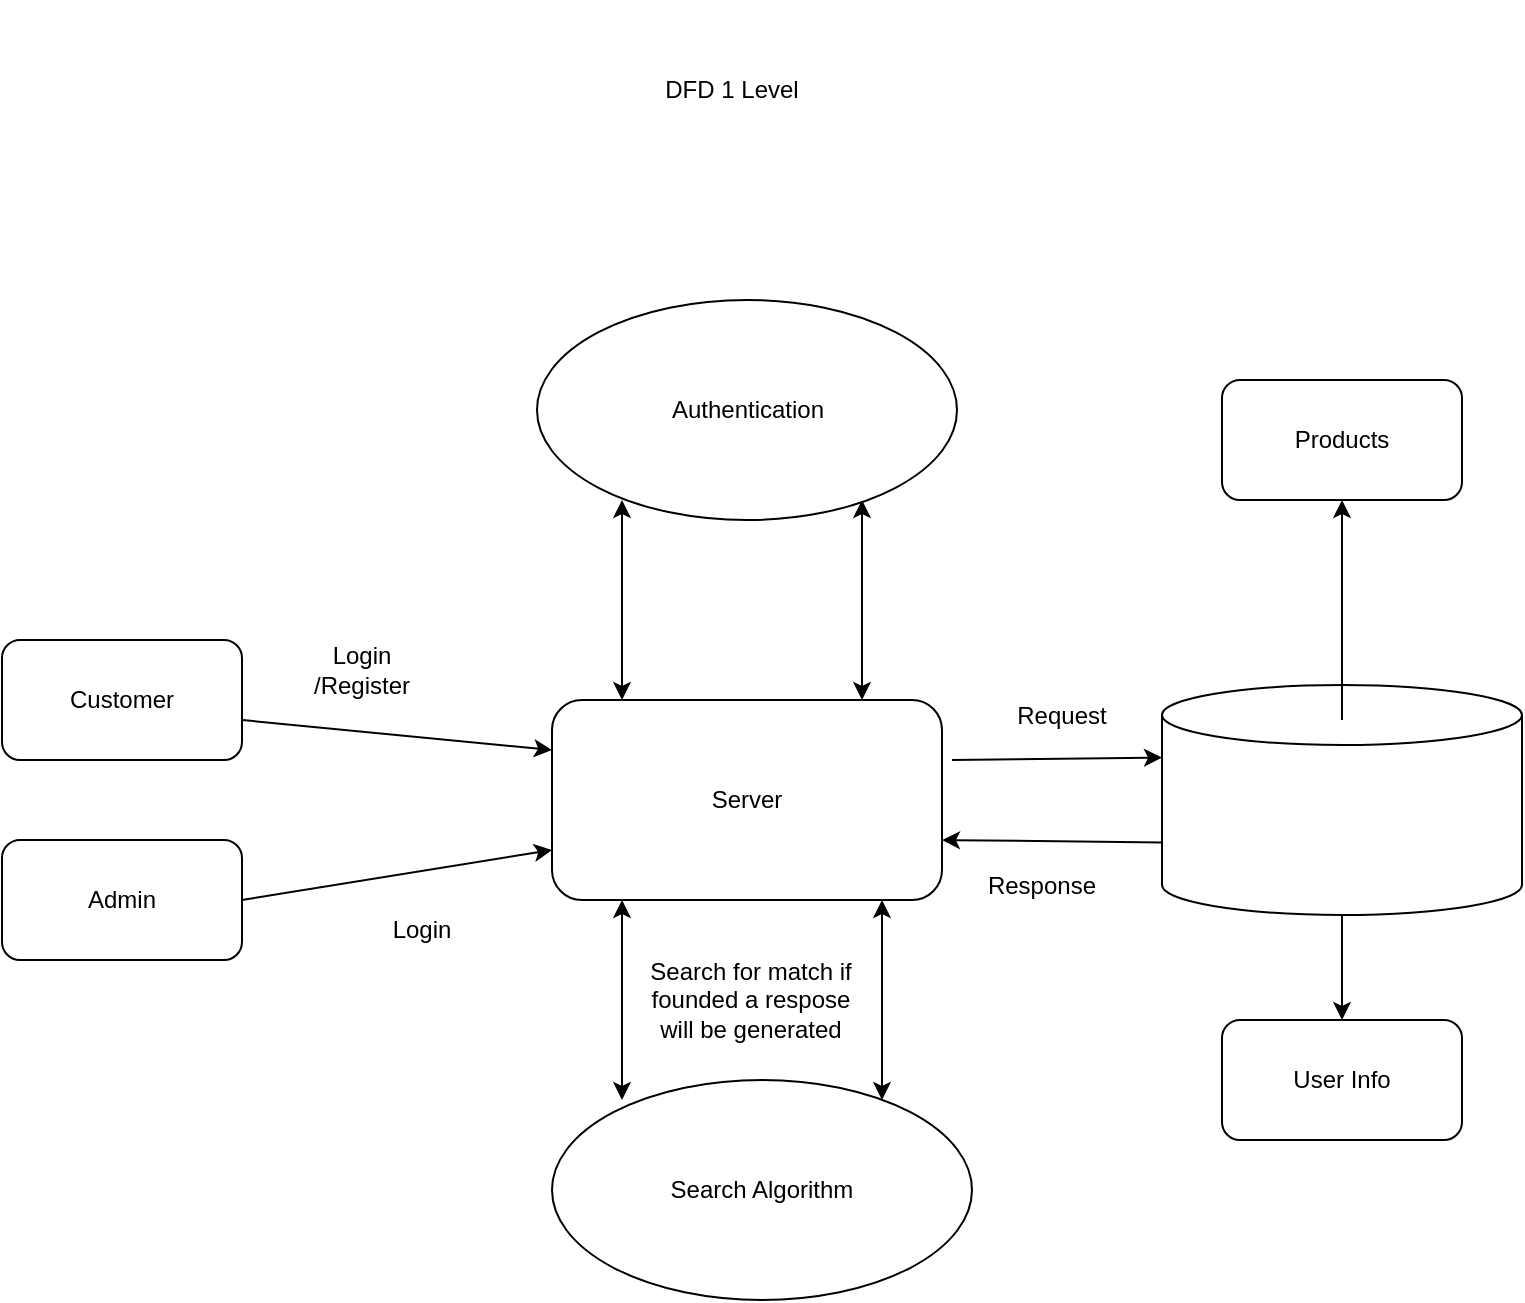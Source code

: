 <mxfile version="26.0.14">
  <diagram name="Page-1" id="hKWgertqjbPcRspeeDhW">
    <mxGraphModel dx="1615" dy="1957" grid="1" gridSize="10" guides="1" tooltips="1" connect="1" arrows="1" fold="1" page="1" pageScale="1" pageWidth="850" pageHeight="1100" math="0" shadow="0">
      <root>
        <mxCell id="0" />
        <mxCell id="1" parent="0" />
        <mxCell id="hEnu3Iy0dktQwu9KArQD-1" value="DFD 1 Level" style="text;html=1;align=center;verticalAlign=middle;whiteSpace=wrap;rounded=0;" vertex="1" parent="1">
          <mxGeometry x="315" y="-80" width="220" height="90" as="geometry" />
        </mxCell>
        <mxCell id="hEnu3Iy0dktQwu9KArQD-2" value="Customer" style="rounded=1;whiteSpace=wrap;html=1;" vertex="1" parent="1">
          <mxGeometry x="60" y="240" width="120" height="60" as="geometry" />
        </mxCell>
        <mxCell id="hEnu3Iy0dktQwu9KArQD-3" value="Admin" style="rounded=1;whiteSpace=wrap;html=1;" vertex="1" parent="1">
          <mxGeometry x="60" y="340" width="120" height="60" as="geometry" />
        </mxCell>
        <mxCell id="hEnu3Iy0dktQwu9KArQD-4" value="Server" style="rounded=1;whiteSpace=wrap;html=1;" vertex="1" parent="1">
          <mxGeometry x="335" y="270" width="195" height="100" as="geometry" />
        </mxCell>
        <mxCell id="hEnu3Iy0dktQwu9KArQD-5" value="" style="endArrow=classic;html=1;rounded=0;entryX=0;entryY=0.25;entryDx=0;entryDy=0;" edge="1" parent="1" target="hEnu3Iy0dktQwu9KArQD-4">
          <mxGeometry width="50" height="50" relative="1" as="geometry">
            <mxPoint x="180" y="280" as="sourcePoint" />
            <mxPoint x="230" y="230" as="targetPoint" />
          </mxGeometry>
        </mxCell>
        <mxCell id="hEnu3Iy0dktQwu9KArQD-6" value="" style="endArrow=classic;html=1;rounded=0;exitX=1;exitY=0.5;exitDx=0;exitDy=0;entryX=0;entryY=0.75;entryDx=0;entryDy=0;" edge="1" parent="1" source="hEnu3Iy0dktQwu9KArQD-3" target="hEnu3Iy0dktQwu9KArQD-4">
          <mxGeometry width="50" height="50" relative="1" as="geometry">
            <mxPoint x="310" y="370" as="sourcePoint" />
            <mxPoint x="360" y="320" as="targetPoint" />
          </mxGeometry>
        </mxCell>
        <mxCell id="hEnu3Iy0dktQwu9KArQD-7" value="Login" style="text;html=1;align=center;verticalAlign=middle;whiteSpace=wrap;rounded=0;" vertex="1" parent="1">
          <mxGeometry x="240" y="370" width="60" height="30" as="geometry" />
        </mxCell>
        <mxCell id="hEnu3Iy0dktQwu9KArQD-11" value="Login /Register" style="text;html=1;align=center;verticalAlign=middle;whiteSpace=wrap;rounded=0;" vertex="1" parent="1">
          <mxGeometry x="210" y="240" width="60" height="30" as="geometry" />
        </mxCell>
        <mxCell id="hEnu3Iy0dktQwu9KArQD-12" value="" style="endArrow=classic;startArrow=classic;html=1;rounded=0;" edge="1" parent="1">
          <mxGeometry width="50" height="50" relative="1" as="geometry">
            <mxPoint x="370" y="270" as="sourcePoint" />
            <mxPoint x="370" y="170" as="targetPoint" />
          </mxGeometry>
        </mxCell>
        <mxCell id="hEnu3Iy0dktQwu9KArQD-13" value="" style="endArrow=classic;startArrow=classic;html=1;rounded=0;" edge="1" parent="1">
          <mxGeometry width="50" height="50" relative="1" as="geometry">
            <mxPoint x="490" y="270" as="sourcePoint" />
            <mxPoint x="490" y="170" as="targetPoint" />
          </mxGeometry>
        </mxCell>
        <mxCell id="hEnu3Iy0dktQwu9KArQD-14" value="Authentication" style="ellipse;whiteSpace=wrap;html=1;" vertex="1" parent="1">
          <mxGeometry x="327.5" y="70" width="210" height="110" as="geometry" />
        </mxCell>
        <mxCell id="hEnu3Iy0dktQwu9KArQD-15" value="" style="shape=cylinder3;whiteSpace=wrap;html=1;boundedLbl=1;backgroundOutline=1;size=15;" vertex="1" parent="1">
          <mxGeometry x="640" y="262.5" width="180" height="115" as="geometry" />
        </mxCell>
        <mxCell id="hEnu3Iy0dktQwu9KArQD-16" value="" style="endArrow=classic;html=1;rounded=0;entryX=0;entryY=0;entryDx=0;entryDy=36.25;entryPerimeter=0;" edge="1" parent="1" target="hEnu3Iy0dktQwu9KArQD-15">
          <mxGeometry width="50" height="50" relative="1" as="geometry">
            <mxPoint x="535" y="300" as="sourcePoint" />
            <mxPoint x="585" y="250" as="targetPoint" />
          </mxGeometry>
        </mxCell>
        <mxCell id="hEnu3Iy0dktQwu9KArQD-17" value="" style="endArrow=classic;html=1;rounded=0;exitX=0;exitY=0;exitDx=0;exitDy=78.75;exitPerimeter=0;" edge="1" parent="1" source="hEnu3Iy0dktQwu9KArQD-15">
          <mxGeometry width="50" height="50" relative="1" as="geometry">
            <mxPoint x="310" y="370" as="sourcePoint" />
            <mxPoint x="530" y="340" as="targetPoint" />
          </mxGeometry>
        </mxCell>
        <mxCell id="hEnu3Iy0dktQwu9KArQD-18" value="Request" style="text;html=1;align=center;verticalAlign=middle;whiteSpace=wrap;rounded=0;" vertex="1" parent="1">
          <mxGeometry x="560" y="262.5" width="60" height="30" as="geometry" />
        </mxCell>
        <mxCell id="hEnu3Iy0dktQwu9KArQD-19" value="Response" style="text;html=1;align=center;verticalAlign=middle;whiteSpace=wrap;rounded=0;" vertex="1" parent="1">
          <mxGeometry x="550" y="347.5" width="60" height="30" as="geometry" />
        </mxCell>
        <mxCell id="hEnu3Iy0dktQwu9KArQD-20" value="User Info" style="rounded=1;whiteSpace=wrap;html=1;" vertex="1" parent="1">
          <mxGeometry x="670" y="430" width="120" height="60" as="geometry" />
        </mxCell>
        <mxCell id="hEnu3Iy0dktQwu9KArQD-21" value="Products" style="rounded=1;whiteSpace=wrap;html=1;" vertex="1" parent="1">
          <mxGeometry x="670" y="110" width="120" height="60" as="geometry" />
        </mxCell>
        <mxCell id="hEnu3Iy0dktQwu9KArQD-22" value="" style="endArrow=classic;html=1;rounded=0;entryX=0.5;entryY=1;entryDx=0;entryDy=0;exitX=0.5;exitY=0.152;exitDx=0;exitDy=0;exitPerimeter=0;" edge="1" parent="1" source="hEnu3Iy0dktQwu9KArQD-15" target="hEnu3Iy0dktQwu9KArQD-21">
          <mxGeometry width="50" height="50" relative="1" as="geometry">
            <mxPoint x="310" y="370" as="sourcePoint" />
            <mxPoint x="360" y="320" as="targetPoint" />
            <Array as="points">
              <mxPoint x="730" y="250" />
            </Array>
          </mxGeometry>
        </mxCell>
        <mxCell id="hEnu3Iy0dktQwu9KArQD-23" value="" style="endArrow=classic;html=1;rounded=0;entryX=0.5;entryY=0;entryDx=0;entryDy=0;" edge="1" parent="1" target="hEnu3Iy0dktQwu9KArQD-20">
          <mxGeometry width="50" height="50" relative="1" as="geometry">
            <mxPoint x="730" y="377.5" as="sourcePoint" />
            <mxPoint x="780" y="327.5" as="targetPoint" />
          </mxGeometry>
        </mxCell>
        <mxCell id="hEnu3Iy0dktQwu9KArQD-25" value="Search Algorithm" style="ellipse;whiteSpace=wrap;html=1;" vertex="1" parent="1">
          <mxGeometry x="335" y="460" width="210" height="110" as="geometry" />
        </mxCell>
        <mxCell id="hEnu3Iy0dktQwu9KArQD-26" value="" style="endArrow=classic;startArrow=classic;html=1;rounded=0;" edge="1" parent="1">
          <mxGeometry width="50" height="50" relative="1" as="geometry">
            <mxPoint x="370" y="470" as="sourcePoint" />
            <mxPoint x="370" y="370" as="targetPoint" />
          </mxGeometry>
        </mxCell>
        <mxCell id="hEnu3Iy0dktQwu9KArQD-27" value="" style="endArrow=classic;startArrow=classic;html=1;rounded=0;" edge="1" parent="1">
          <mxGeometry width="50" height="50" relative="1" as="geometry">
            <mxPoint x="500" y="470" as="sourcePoint" />
            <mxPoint x="500" y="370" as="targetPoint" />
          </mxGeometry>
        </mxCell>
        <mxCell id="hEnu3Iy0dktQwu9KArQD-28" value="Search for match if founded a respose will be generated" style="text;html=1;align=center;verticalAlign=middle;whiteSpace=wrap;rounded=0;" vertex="1" parent="1">
          <mxGeometry x="377.5" y="370" width="112.5" height="100" as="geometry" />
        </mxCell>
      </root>
    </mxGraphModel>
  </diagram>
</mxfile>
